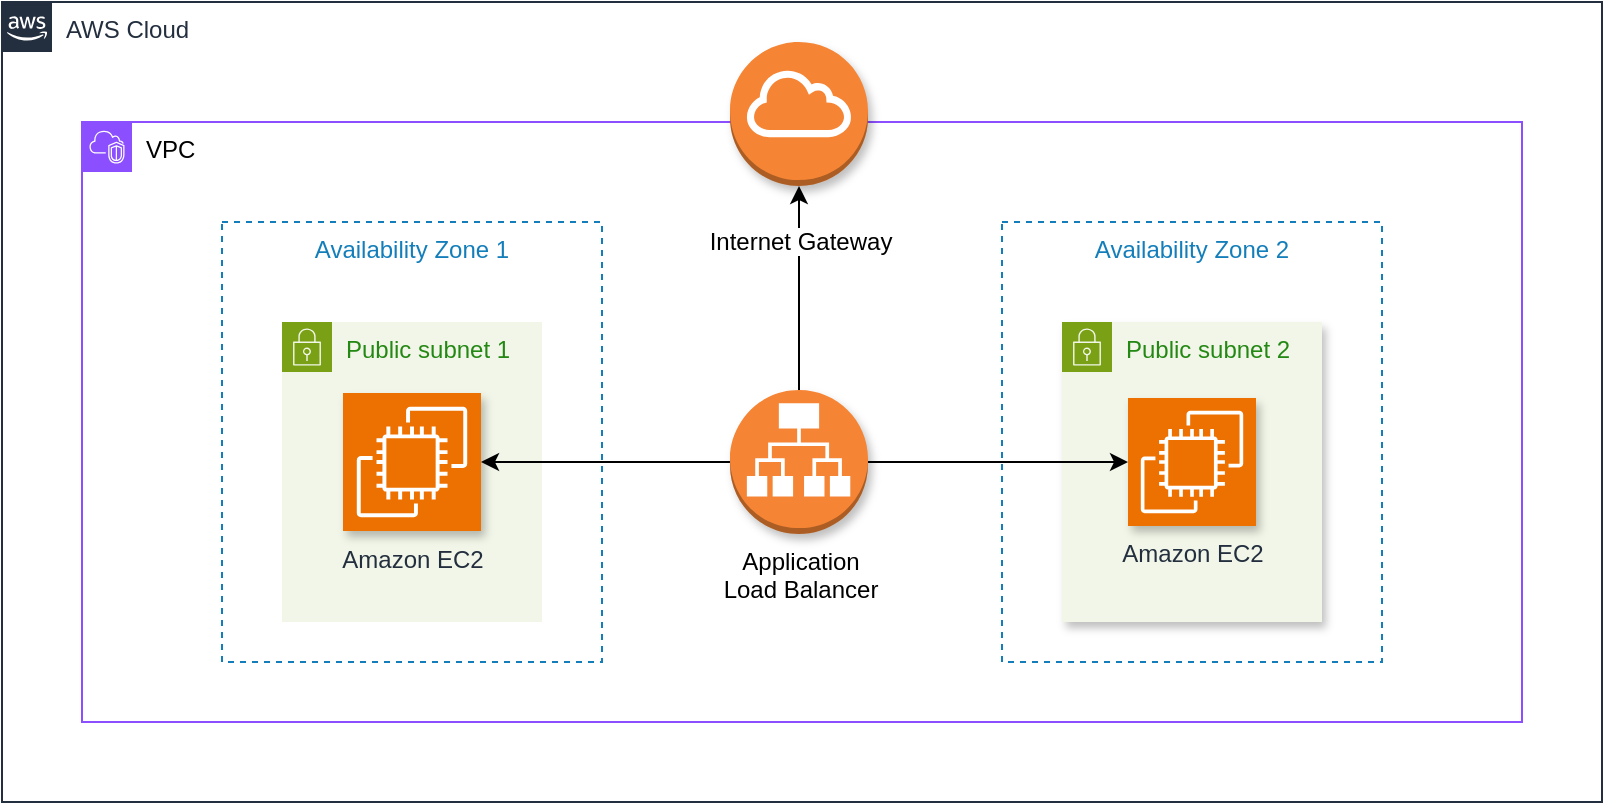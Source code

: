 <mxfile version="26.0.4">
  <diagram name="Page-1" id="f7VX984wakfF_ChnPinN">
    <mxGraphModel dx="690" dy="447" grid="1" gridSize="10" guides="1" tooltips="1" connect="1" arrows="1" fold="1" page="1" pageScale="1" pageWidth="827" pageHeight="1169" math="0" shadow="0">
      <root>
        <mxCell id="0" />
        <mxCell id="1" parent="0" />
        <mxCell id="Le-Q3GuwO5jUZ-lrrAV--2" value="AWS Cloud" style="points=[[0,0],[0.25,0],[0.5,0],[0.75,0],[1,0],[1,0.25],[1,0.5],[1,0.75],[1,1],[0.75,1],[0.5,1],[0.25,1],[0,1],[0,0.75],[0,0.5],[0,0.25]];outlineConnect=0;gradientColor=none;html=1;whiteSpace=wrap;fontSize=12;fontStyle=0;container=0;pointerEvents=0;collapsible=0;recursiveResize=0;shape=mxgraph.aws4.group;grIcon=mxgraph.aws4.group_aws_cloud_alt;strokeColor=#232F3E;fillColor=none;verticalAlign=top;align=left;spacingLeft=30;fontColor=#232F3E;dashed=0;" parent="1" vertex="1">
          <mxGeometry x="50" y="200" width="800" height="400" as="geometry" />
        </mxCell>
        <mxCell id="rXXWZGMuoKE7Ul2ytwHZ-1" value="&lt;font style=&quot;color: rgb(0, 0, 0);&quot;&gt;VPC&lt;/font&gt;" style="points=[[0,0],[0.25,0],[0.5,0],[0.75,0],[1,0],[1,0.25],[1,0.5],[1,0.75],[1,1],[0.75,1],[0.5,1],[0.25,1],[0,1],[0,0.75],[0,0.5],[0,0.25]];outlineConnect=0;gradientColor=none;html=1;whiteSpace=wrap;fontSize=12;fontStyle=0;container=0;pointerEvents=0;collapsible=0;recursiveResize=0;shape=mxgraph.aws4.group;grIcon=mxgraph.aws4.group_vpc2;strokeColor=#8C4FFF;fillColor=none;verticalAlign=top;align=left;spacingLeft=30;fontColor=#AAB7B8;dashed=0;" parent="1" vertex="1">
          <mxGeometry x="90" y="260" width="720" height="300" as="geometry" />
        </mxCell>
        <mxCell id="rXXWZGMuoKE7Ul2ytwHZ-2" value="Availability Zone 1" style="fillColor=none;strokeColor=#147EBA;dashed=1;verticalAlign=top;fontStyle=0;fontColor=#147EBA;whiteSpace=wrap;html=1;" parent="1" vertex="1">
          <mxGeometry x="160" y="310" width="190" height="220" as="geometry" />
        </mxCell>
        <mxCell id="rXXWZGMuoKE7Ul2ytwHZ-3" value="Availability Zone 2" style="fillColor=none;strokeColor=#147EBA;dashed=1;verticalAlign=top;fontStyle=0;fontColor=#147EBA;whiteSpace=wrap;html=1;" parent="1" vertex="1">
          <mxGeometry x="550" y="310" width="190" height="220" as="geometry" />
        </mxCell>
        <mxCell id="rXXWZGMuoKE7Ul2ytwHZ-4" value="Public subnet 1" style="points=[[0,0],[0.25,0],[0.5,0],[0.75,0],[1,0],[1,0.25],[1,0.5],[1,0.75],[1,1],[0.75,1],[0.5,1],[0.25,1],[0,1],[0,0.75],[0,0.5],[0,0.25]];outlineConnect=0;gradientColor=none;html=1;whiteSpace=wrap;fontSize=12;fontStyle=0;container=1;pointerEvents=0;collapsible=0;recursiveResize=0;shape=mxgraph.aws4.group;grIcon=mxgraph.aws4.group_security_group;grStroke=0;strokeColor=#7AA116;fillColor=#F2F6E8;verticalAlign=top;align=left;spacingLeft=30;fontColor=#248814;dashed=0;" parent="1" vertex="1">
          <mxGeometry x="190" y="360" width="130" height="150" as="geometry" />
        </mxCell>
        <mxCell id="rXXWZGMuoKE7Ul2ytwHZ-6" value="Amazon EC2" style="sketch=0;points=[[0,0,0],[0.25,0,0],[0.5,0,0],[0.75,0,0],[1,0,0],[0,1,0],[0.25,1,0],[0.5,1,0],[0.75,1,0],[1,1,0],[0,0.25,0],[0,0.5,0],[0,0.75,0],[1,0.25,0],[1,0.5,0],[1,0.75,0]];outlineConnect=0;fontColor=#232F3E;fillColor=#ED7100;strokeColor=#ffffff;dashed=0;verticalLabelPosition=bottom;verticalAlign=top;align=center;html=1;fontSize=12;fontStyle=0;aspect=fixed;shape=mxgraph.aws4.resourceIcon;resIcon=mxgraph.aws4.ec2;shadow=1;" parent="rXXWZGMuoKE7Ul2ytwHZ-4" vertex="1">
          <mxGeometry x="30.5" y="35.5" width="69" height="69" as="geometry" />
        </mxCell>
        <mxCell id="rXXWZGMuoKE7Ul2ytwHZ-5" value="Public subnet 2" style="points=[[0,0],[0.25,0],[0.5,0],[0.75,0],[1,0],[1,0.25],[1,0.5],[1,0.75],[1,1],[0.75,1],[0.5,1],[0.25,1],[0,1],[0,0.75],[0,0.5],[0,0.25]];outlineConnect=0;gradientColor=none;html=1;whiteSpace=wrap;fontSize=12;fontStyle=0;container=1;pointerEvents=0;collapsible=0;recursiveResize=0;shape=mxgraph.aws4.group;grIcon=mxgraph.aws4.group_security_group;grStroke=0;strokeColor=#7AA116;fillColor=#F2F6E8;verticalAlign=top;align=left;spacingLeft=30;fontColor=#248814;dashed=0;shadow=1;" parent="1" vertex="1">
          <mxGeometry x="580" y="360" width="130" height="150" as="geometry" />
        </mxCell>
        <mxCell id="rXXWZGMuoKE7Ul2ytwHZ-13" value="Amazon EC2" style="sketch=0;points=[[0,0,0],[0.25,0,0],[0.5,0,0],[0.75,0,0],[1,0,0],[0,1,0],[0.25,1,0],[0.5,1,0],[0.75,1,0],[1,1,0],[0,0.25,0],[0,0.5,0],[0,0.75,0],[1,0.25,0],[1,0.5,0],[1,0.75,0]];outlineConnect=0;fontColor=#232F3E;fillColor=#ED7100;strokeColor=#ffffff;dashed=0;verticalLabelPosition=bottom;verticalAlign=top;align=center;html=1;fontSize=12;fontStyle=0;aspect=fixed;shape=mxgraph.aws4.resourceIcon;resIcon=mxgraph.aws4.ec2;shadow=1;" parent="rXXWZGMuoKE7Ul2ytwHZ-5" vertex="1">
          <mxGeometry x="33" y="38" width="64" height="64" as="geometry" />
        </mxCell>
        <mxCell id="rXXWZGMuoKE7Ul2ytwHZ-16" style="edgeStyle=orthogonalEdgeStyle;rounded=0;orthogonalLoop=1;jettySize=auto;html=1;" parent="1" source="rXXWZGMuoKE7Ul2ytwHZ-14" target="rXXWZGMuoKE7Ul2ytwHZ-6" edge="1">
          <mxGeometry relative="1" as="geometry" />
        </mxCell>
        <mxCell id="rXXWZGMuoKE7Ul2ytwHZ-18" style="edgeStyle=orthogonalEdgeStyle;rounded=0;orthogonalLoop=1;jettySize=auto;html=1;" parent="1" source="rXXWZGMuoKE7Ul2ytwHZ-14" target="rXXWZGMuoKE7Ul2ytwHZ-15" edge="1">
          <mxGeometry relative="1" as="geometry" />
        </mxCell>
        <mxCell id="rXXWZGMuoKE7Ul2ytwHZ-14" value="Application &lt;br&gt;Load Balancer" style="outlineConnect=0;dashed=0;verticalLabelPosition=bottom;verticalAlign=top;align=center;html=1;shape=mxgraph.aws3.application_load_balancer;fillColor=#F58534;gradientColor=none;shadow=1;" parent="1" vertex="1">
          <mxGeometry x="414" y="394" width="69" height="72" as="geometry" />
        </mxCell>
        <mxCell id="rXXWZGMuoKE7Ul2ytwHZ-15" value="&lt;span style=&quot;background-color: light-dark(#ffffff, var(--ge-dark-color, #121212));&quot;&gt;&lt;br&gt;Internet Gateway&lt;/span&gt;" style="outlineConnect=0;dashed=0;verticalLabelPosition=bottom;verticalAlign=top;align=center;html=1;shape=mxgraph.aws3.internet_gateway;fillColor=#F58534;gradientColor=none;shadow=1;" parent="1" vertex="1">
          <mxGeometry x="414" y="220" width="69" height="72" as="geometry" />
        </mxCell>
        <mxCell id="rXXWZGMuoKE7Ul2ytwHZ-17" style="edgeStyle=orthogonalEdgeStyle;rounded=0;orthogonalLoop=1;jettySize=auto;html=1;entryX=0;entryY=0.5;entryDx=0;entryDy=0;entryPerimeter=0;" parent="1" source="rXXWZGMuoKE7Ul2ytwHZ-14" target="rXXWZGMuoKE7Ul2ytwHZ-13" edge="1">
          <mxGeometry relative="1" as="geometry" />
        </mxCell>
      </root>
    </mxGraphModel>
  </diagram>
</mxfile>
